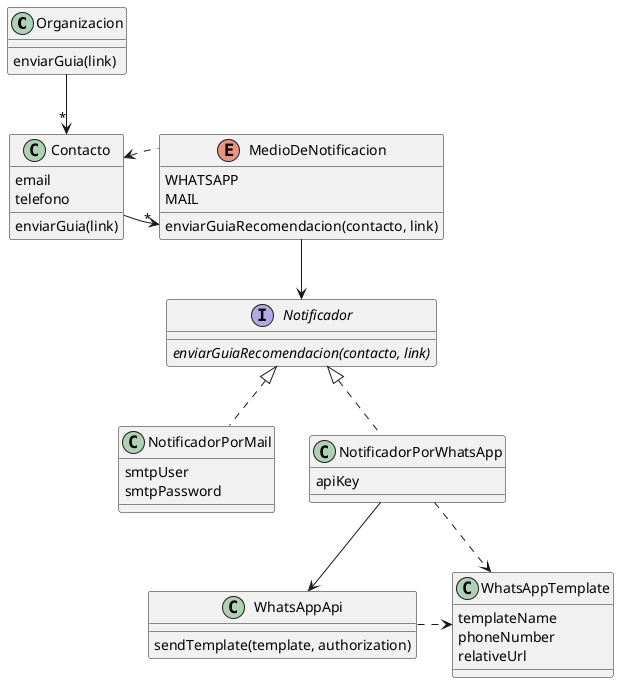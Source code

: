 @startuml

class Organizacion {
    enviarGuia(link)
}

Organizacion --> "*" Contacto

class Contacto {
    email
    telefono
    enviarGuia(link)
}

Contacto -right-> "*" MedioDeNotificacion

enum MedioDeNotificacion {
    WHATSAPP
    MAIL
    enviarGuiaRecomendacion(contacto, link)
}

MedioDeNotificacion --> Notificador
Contacto <.. MedioDeNotificacion

interface Notificador {
    {abstract} enviarGuiaRecomendacion(contacto, link)
}

class NotificadorPorMail implements Notificador {
    smtpUser
    smtpPassword
}

class NotificadorPorWhatsApp implements Notificador {
    apiKey
}

NotificadorPorWhatsApp --> WhatsAppApi
NotificadorPorWhatsApp ..> WhatsAppTemplate

class WhatsAppApi {
    sendTemplate(template, authorization)
}

WhatsAppTemplate <.left. WhatsAppApi

class WhatsAppTemplate {
    templateName
    phoneNumber
    relativeUrl
}

@enduml
